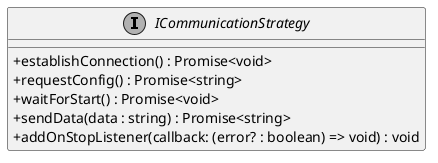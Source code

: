 @startuml
skinparam linetype ortho
skinparam monochrome true
skinparam classAttributeIconSize 0

interface ICommunicationStrategy {
    + establishConnection() : Promise<void>
    + requestConfig() : Promise<string>
    + waitForStart() : Promise<void>
    + sendData(data : string) : Promise<string>
    + addOnStopListener(callback: (error? : boolean) => void) : void
}
@enduml
